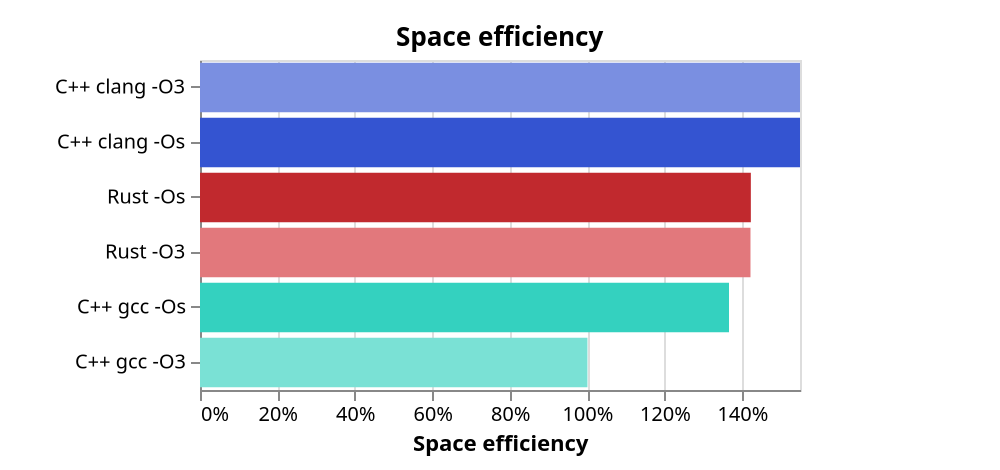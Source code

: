 {
  "$schema": "https://vega.github.io/schema/vega-lite/v5.json",
  "title": "Space efficiency",
  "data": {
    "values":
    [
      {
        "Logic blocks": 1945,
        "Flip-flops": 626,
        "RAM blocks": 0,
        "trueDualPortBlockRam": 0,
        "Multipliers": 0,
        "otherBlocks": 0,
        "Area": 2571,
        "Maximum frequency (MHz)": 83.12551879882812,
        "Average clock cycles": 325,
        "id": "md5_rust_size",
        "Setup": "Rust -Os",
        "Scenario": "Rust",
        "compilerSetup": "rust -Os",
        "Implementation": "Rust",
        "Function": "md5",
        "Compiler": "Rust",
        "Optimized for": "size",
        "Optimization flag": "-Os",
        "Language": "Rust",
        "Idiomatic": "false",
        "From crates.io": "false",
        "color": "#C1292E"
      },
      {
        "Logic blocks": 1997,
        "Flip-flops": 626,
        "RAM blocks": 0,
        "trueDualPortBlockRam": 0,
        "Multipliers": 0,
        "otherBlocks": 0,
        "Area": 2623,
        "Maximum frequency (MHz)": 84.75294494628906,
        "Average clock cycles": 325,
        "id": "md5_rust_speed",
        "Setup": "Rust -O3",
        "Scenario": "Rust",
        "compilerSetup": "rust -O3",
        "Implementation": "Rust",
        "Function": "md5",
        "Compiler": "Rust",
        "Optimized for": "speed",
        "Optimization flag": "-O3",
        "Language": "Rust",
        "Idiomatic": "false",
        "From crates.io": "false",
        "color": "#E2787C"
      },
      {
        "Logic blocks": 2043,
        "Flip-flops": 556,
        "RAM blocks": 0,
        "trueDualPortBlockRam": 0,
        "Multipliers": 0,
        "otherBlocks": 0,
        "Area": 2599,
        "Maximum frequency (MHz)": 91.81050109863281,
        "Average clock cycles": 326,
        "id": "md5_clang_speed",
        "Setup": "C++ clang -O3",
        "Scenario": "C++ clang",
        "compilerSetup": "clang -O3",
        "Implementation": "C++",
        "Function": "md5",
        "Compiler": "Clang",
        "Optimized for": "speed",
        "Optimization flag": "-O3",
        "Language": "C++",
        "Idiomatic": "false",
        "From crates.io": "false",
        "color": "#7A8FE1"
      },
      {
        "Logic blocks": 2613,
        "Flip-flops": 765,
        "RAM blocks": 0,
        "trueDualPortBlockRam": 0,
        "Multipliers": 0,
        "otherBlocks": 0,
        "Area": 3378,
        "Maximum frequency (MHz)": 103.2844467163086,
        "Average clock cycles": 437,
        "id": "md5_gcc_speed",
        "Setup": "C++ gcc -O3",
        "Scenario": "C++ gcc",
        "compilerSetup": "gcc -O3",
        "Implementation": "C++",
        "Function": "md5",
        "Compiler": "GCC",
        "Optimized for": "speed",
        "Optimization flag": "-O3",
        "Language": "C++",
        "Idiomatic": "false",
        "From crates.io": "false",
        "color": "#7AE1D5"
      },
      {
        "Logic blocks": 2043,
        "Flip-flops": 556,
        "RAM blocks": 0,
        "trueDualPortBlockRam": 0,
        "Multipliers": 0,
        "otherBlocks": 0,
        "Area": 2599,
        "Maximum frequency (MHz)": 91.81050109863281,
        "Average clock cycles": 326,
        "id": "md5_clang_size",
        "Setup": "C++ clang -Os",
        "Scenario": "C++ clang",
        "compilerSetup": "clang -Os",
        "Implementation": "C++",
        "Function": "md5",
        "Compiler": "Clang",
        "Optimized for": "size",
        "Optimization flag": "-Os",
        "Language": "C++",
        "Idiomatic": "false",
        "From crates.io": "false",
        "color": "#3454D1"
      },
      {
        "Logic blocks": 1961,
        "Flip-flops": 599,
        "RAM blocks": 0,
        "trueDualPortBlockRam": 0,
        "Multipliers": 0,
        "otherBlocks": 0,
        "Area": 2560,
        "Maximum frequency (MHz)": 91.47457122802734,
        "Average clock cycles": 374,
        "id": "md5_gcc_size",
        "Setup": "C++ gcc -Os",
        "Scenario": "C++ gcc",
        "compilerSetup": "gcc -Os",
        "Implementation": "C++",
        "Function": "md5",
        "Compiler": "GCC",
        "Optimized for": "size",
        "Optimization flag": "-Os",
        "Language": "C++",
        "Idiomatic": "false",
        "From crates.io": "false",
        "color": "#34D1BF"
      }
    ]
  },
  "transform": [
    {
      "calculate": "round(datum['Average clock cycles'] / (datum['Maximum frequency (MHz)'] * 1000000) * 1000000000)",
      "as": "Execution duration (ns)"
    },
    {
      "calculate": "1000000000 / datum['Execution duration (ns)']",
      "as": "Executions per second"
    },
    {
      "calculate": "datum['Executions per second'] / datum['Area']",
      "as": "Raw space efficiency"
    },
    {
      "joinaggregate": [
        {
          "op": "min",
          "field": "Raw space efficiency",
          "as": "Baseline space efficiency"
        }
      ]
    },
    {
      "calculate": "datum['Raw space efficiency'] / ((warn(index)['Raw space efficiency'] > 0)&&( index['Raw space efficiency'][0] != -1) ? index['Raw space efficiency'][0] : datum['Baseline space efficiency'])",
      "as": "Space efficiency"
    },
    {
      "joinaggregate": [
        {
          "op": "max",
          "field": "Space efficiency",
          "as": "Max space efficiency"
        }
      ]
    }
  ],

  "autosize": "none",
  "padding": { "left": 100, "top": 30, "right": 100, "bottom": 40 },
  "width": 300,
  "height": 165,
  "mark": {
    "type": "bar",
    "tooltip": true,
    "stroke": "black"
  },
  "encoding": {
    "y": {
      "field": "Setup",
      "title": null,
      "sort": "-x"
    },
    "x": {
      "field": "Space efficiency",
      "type": "quantitative",
      "axis": {
        "format": "%"
      },
      "scale": {
        "nice": false
      }
    },
    "color": {
      "legend": null,
      "field": "color",
      "type": "nominal",
      "scale": {
        "range": {
          "field": "color"
        }
      }
    },
    "opacity": {
      "condition": {
        "param": "index",
        "empty": true,
        "value": 1
      },
      "value": 0.5
    },
    "tooltip": [
      {
        "field": "Space efficiency",
        "type": "quantitative",
        "format": "%"
      },
      {
        "field": "Execution duration (ns)",
        "type": "quantitative"
      },
      {
        "field": "Area",
        "type": "quantitative"
      },
      {
        "field": "Average clock cycles",
        "type": "quantitative"
      },
      {
        "field": "Maximum frequency (MHz)",
        "type": "quantitative"
      },
      {
        "field": "Compiler"
      },
      {
        "field": "Optimized for"
      }
    ],
    "strokeWidth": {
      "condition": [
        {
          "param": "hover",
          "empty": false,
          "value": 0.5
        }
      ],
      "value": 0
    }
  },
  "params": [
    {
      "name": "hover",
      "select": {
        "type": "point",
        "on": "mouseover"
      }
    },
    {
      "name": "index",
      "select": {
        "type": "point",
        "fields": [
          "Raw space efficiency"
        ],
        "on": "click"
      }
    }
  ]
}

